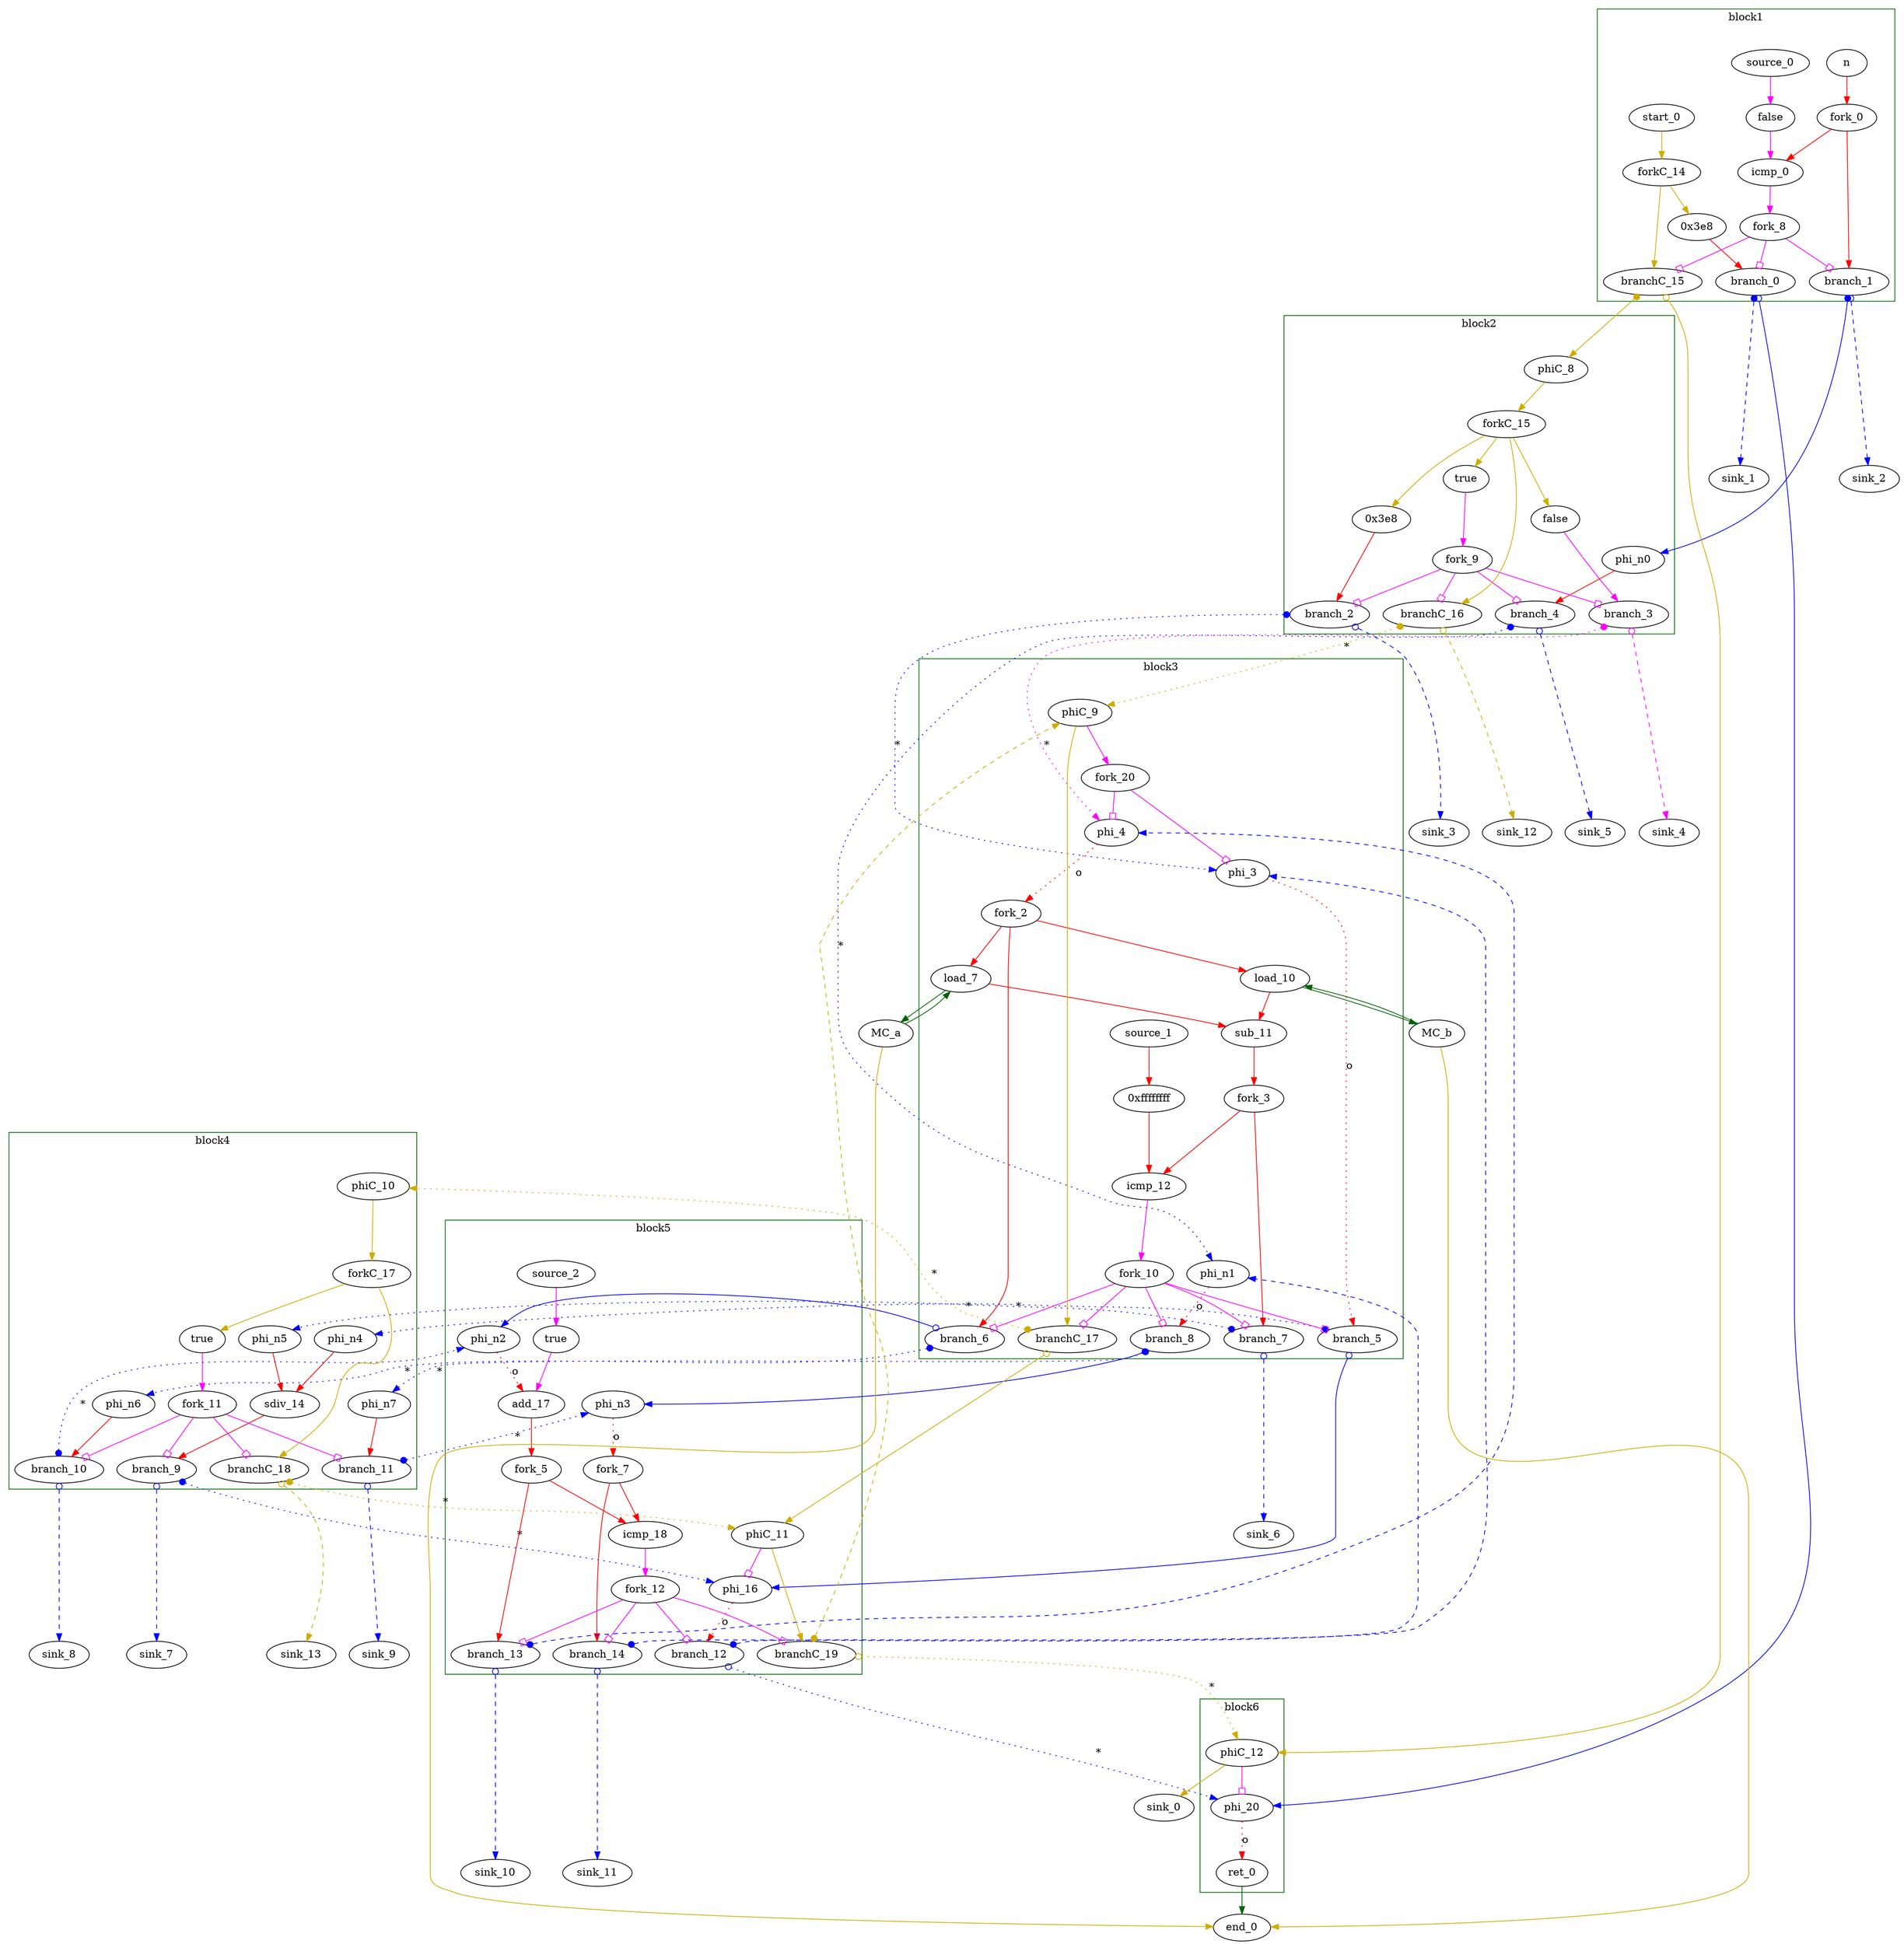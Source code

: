 // Number of blocks: 90
// Number of channels: 129
Digraph G {

  // Blocks
subgraph cluster_1 {
color = "darkgreen"
label = "block1"
  n [type=Entry, in="in1:32", out="out1:32", bbID = 1,  shape=oval];
  cst_0 [type=Constant, in="in1:1", out="out1:1", bbID = 1, value="0x0", label=false,  shape=oval];
  icmp_0 [type=Operator, in="in1:32 in2:32", out="out1:1", op = "icmp_sgt_op", delay=3.439, bbID = 1,  shape=oval];
  cst_5 [type=Constant, in="in1:10", out="out1:10", bbID = 1, value="0x3e8", label="0x3e8",  shape=oval];
  fork_0 [type=Fork, in="in1:32", out="out1:32 out2:32", bbID = 1,  shape=oval];
  branch_0 [type=Branch, in="in1:10 in2?:1", out="out1+:10 out2-:10", bbID = 1,  shape=oval];
  branch_1 [type=Branch, in="in1:32 in2?:1", out="out1+:32 out2-:32", bbID = 1,  shape=oval];
  fork_8 [type=Fork, in="in1:1", out="out1:1 out2:1 out3:1", bbID = 1,  shape=oval];
  start_0 [type=Entry, in="in1:0", out="out1:0", bbID = 1,  shape=oval];
  forkC_14 [type=Fork, in="in1:0", out="out1:0 out2:0", bbID = 1,  shape=oval];
  branchC_15 [type=Branch, in="in1:0 in2?:1", out="out1+:0 out2-:0", bbID = 1,  shape=oval];
  source_0 [type=Source, out="out1:1", bbID = 1,  shape=oval];
}
subgraph cluster_2 {
color = "darkgreen"
label = "block2"
  brCst_block2 [type=Constant, in="in1:1", out="out1:1", bbID = 2, value="0x1", label=true,  shape=oval];
  cst_1 [type=Constant, in="in1:10", out="out1:10", bbID = 2, value="0x3e8", label="0x3e8",  shape=oval];
  cst_2 [type=Constant, in="in1:1", out="out1:1", bbID = 2, value="0x0", label=false,  shape=oval];
  phi_n0 [type=Merge, in="in1:32", out="out1:32", bbID = 2,  shape=oval];
  branch_2 [type=Branch, in="in1:10 in2?:1", out="out1+:10 out2-:10", bbID = 2,  shape=oval];
  branch_3 [type=Branch, in="in1:1 in2?:1", out="out1+:1 out2-:1", bbID = 2,  shape=oval];
  branch_4 [type=Branch, in="in1:32 in2?:1", out="out1+:32 out2-:32", bbID = 2,  shape=oval];
  fork_9 [type=Fork, in="in1:1", out="out1:1 out2:1 out3:1 out4:1", bbID = 2,  shape=oval];
  phiC_8 [type=Merge, in="in1:0", out="out1:0", bbID = 2,  shape=oval];
  forkC_15 [type=Fork, in="in1:0", out="out1:0 out2:0 out3:0 out4:0", bbID = 2,  shape=oval];
  branchC_16 [type=Branch, in="in1:0 in2?:1", out="out1+:0 out2-:0", bbID = 2,  shape=oval];
}
subgraph cluster_3 {
color = "darkgreen"
label = "block3"
  phi_3 [type=Mux, in="in1?:1 in2:32 in3:32", out="out1:32", delay=1.624, bbID = 3,  shape=oval];
  phi_4 [type=Mux, in="in1?:1 in2:31 in3:31", out="out1:31", delay=1.624, bbID = 3,  shape=oval];
  load_7 [type=Operator, in="in1:32 in2:31", out="out1:32 out2:31", op = "mc_load_op", delay=7.999, latency=2, bbID = 3, portID = 0, offset = 0,  shape=oval];
  load_10 [type=Operator, in="in1:32 in2:31", out="out1:32 out2:31", op = "mc_load_op", delay=7.999, latency=2, bbID = 3, portID = 0, offset = 0,  shape=oval];
  sub_11 [type=Operator, in="in1:32 in2:32", out="out1:32", op = "sub_op", delay=2.901, bbID = 3,  shape=oval];
  cst_3 [type=Constant, in="in1:32", out="out1:32", bbID = 3, value="0xffffffff", label="0xffffffff",  shape=oval];
  icmp_12 [type=Operator, in="in1:32 in2:32", out="out1:1", op = "icmp_sgt_op", delay=3.439, bbID = 3,  shape=oval];
  phi_n1 [type=Merge, in="in1:32 in2:32", out="out1:32", delay=1.624, bbID = 3,  shape=oval];
  fork_2 [type=Fork, in="in1:31", out="out1:31 out2:31 out3:31", bbID = 3,  shape=oval];
  fork_3 [type=Fork, in="in1:32", out="out1:32 out2:32", bbID = 3,  shape=oval];
  branch_5 [type=Branch, in="in1:32 in2?:1", out="out1+:32 out2-:32", bbID = 3,  shape=oval];
  branch_6 [type=Branch, in="in1:31 in2?:1", out="out1+:31 out2-:31", bbID = 3,  shape=oval];
  branch_7 [type=Branch, in="in1:32 in2?:1", out="out1+:32 out2-:32", bbID = 3,  shape=oval];
  branch_8 [type=Branch, in="in1:32 in2?:1", out="out1+:32 out2-:32", bbID = 3,  shape=oval];
  fork_10 [type=Fork, in="in1:1", out="out1:1 out2:1 out3:1 out4:1 out5:1", bbID = 3,  shape=oval];
  phiC_9 [type=CntrlMerge, in="in1:0 in2:0", out="out1:0 out2?:1", bbID = 3,  shape=oval];
  branchC_17 [type=Branch, in="in1:0 in2?:1", out="out1+:0 out2-:0", bbID = 3,  shape=oval];
  source_1 [type=Source, out="out1:32", bbID = 3,  shape=oval];
  fork_20 [type=Fork, in="in1:1", out="out1:1 out2:1", bbID = 3,  shape=oval];
}
subgraph cluster_4 {
color = "darkgreen"
label = "block4"
  sdiv_14 [type=Operator, in="in1:32 in2:32", out="out1:32", op = "sdiv_op", delay=9.045, latency=36, bbID = 4,  shape=oval];
  brCst_block4 [type=Constant, in="in1:1", out="out1:1", bbID = 4, value="0x1", label=true,  shape=oval];
  phi_n4 [type=Merge, in="in1:32", out="out1:32", bbID = 4,  shape=oval];
  phi_n5 [type=Merge, in="in1:32", out="out1:32", bbID = 4,  shape=oval];
  phi_n6 [type=Merge, in="in1:31", out="out1:31", bbID = 4,  shape=oval];
  phi_n7 [type=Merge, in="in1:32", out="out1:32", bbID = 4,  shape=oval];
  branch_9 [type=Branch, in="in1:32 in2?:1", out="out1+:32 out2-:32", bbID = 4,  shape=oval];
  branch_10 [type=Branch, in="in1:31 in2?:1", out="out1+:31 out2-:31", bbID = 4,  shape=oval];
  branch_11 [type=Branch, in="in1:32 in2?:1", out="out1+:32 out2-:32", bbID = 4,  shape=oval];
  fork_11 [type=Fork, in="in1:1", out="out1:1 out2:1 out3:1 out4:1", bbID = 4,  shape=oval];
  phiC_10 [type=Merge, in="in1:0", out="out1:0", bbID = 4,  shape=oval];
  forkC_17 [type=Fork, in="in1:0", out="out1:0 out2:0", bbID = 4,  shape=oval];
  branchC_18 [type=Branch, in="in1:0 in2?:1", out="out1+:0 out2-:0", bbID = 4,  shape=oval];
}
subgraph cluster_5 {
color = "darkgreen"
label = "block5"
  phi_16 [type=Mux, in="in1?:1 in2:32 in3:32", out="out1:32", delay=1.624, bbID = 5,  shape=oval];
  cst_4 [type=Constant, in="in1:1", out="out1:1", bbID = 5, value="0x1", label=true,  shape=oval];
  add_17 [type=Operator, in="in1:31 in2:31", out="out1:31", op = "add_op", delay=3.146, bbID = 5,  shape=oval];
  icmp_18 [type=Operator, in="in1:32 in2:32", out="out1:1", op = "icmp_slt_op", delay=3.439, bbID = 5,  shape=oval];
  phi_n2 [type=Merge, in="in1:31 in2:31", out="out1:31", delay=1.624, bbID = 5,  shape=oval];
  phi_n3 [type=Merge, in="in1:32 in2:32", out="out1:32", delay=1.624, bbID = 5,  shape=oval];
  fork_5 [type=Fork, in="in1:31", out="out1:31 out2:31", bbID = 5,  shape=oval];
  fork_7 [type=Fork, in="in1:32", out="out1:32 out2:32", bbID = 5,  shape=oval];
  branch_12 [type=Branch, in="in1:32 in2?:1", out="out1+:32 out2-:32", bbID = 5,  shape=oval];
  branch_13 [type=Branch, in="in1:31 in2?:1", out="out1+:31 out2-:31", bbID = 5,  shape=oval];
  branch_14 [type=Branch, in="in1:32 in2?:1", out="out1+:32 out2-:32", bbID = 5,  shape=oval];
  fork_12 [type=Fork, in="in1:1", out="out1:1 out2:1 out3:1 out4:1", bbID = 5,  shape=oval];
  phiC_11 [type=CntrlMerge, in="in1:0 in2:0", out="out1:0 out2?:1", bbID = 5,  shape=oval];
  branchC_19 [type=Branch, in="in1:0 in2?:1", out="out1+:0 out2-:0", bbID = 5,  shape=oval];
  source_2 [type=Source, out="out1:1", bbID = 5,  shape=oval];
}
subgraph cluster_6 {
color = "darkgreen"
label = "block6"
  phi_20 [type=Mux, in="in1?:1 in2:32 in3:32", out="out1:32", delay=1.624, bbID = 6,  shape=oval];
  ret_0 [type=Operator, in="in1:32", out="out1:32", op = "ret_op", bbID = 6,  shape=oval];
  phiC_12 [type=CntrlMerge, in="in1:0 in2:0", out="out1:0 out2?:1", bbID = 6,  shape=oval];
}
  MC_a [type=MC, in="in1:31*l0a", out="out1:32*l0d out2:0*e", bbID = 0, memory = "a", bbcount = 0, ldcount = 1, stcount = 0, ];
  MC_b [type=MC, in="in1:31*l0a", out="out1:32*l0d out2:0*e", bbID = 0, memory = "b", bbcount = 0, ldcount = 1, stcount = 0, ];
  end_0 [type=Exit, in="in1:0*e in2:0*e in3:32", out="out1:32", bbID = 0,  shape=oval];
  sink_0 [type=Sink, in="in1:0", bbID = 0,  shape=oval];
  sink_1 [type=Sink, in="in1:10", bbID = 0,  shape=oval];
  sink_2 [type=Sink, in="in1:32", bbID = 0,  shape=oval];
  sink_3 [type=Sink, in="in1:10", bbID = 0,  shape=oval];
  sink_4 [type=Sink, in="in1:1", bbID = 0,  shape=oval];
  sink_5 [type=Sink, in="in1:32", bbID = 0,  shape=oval];
  sink_6 [type=Sink, in="in1:32", bbID = 0,  shape=oval];
  sink_7 [type=Sink, in="in1:32", bbID = 0,  shape=oval];
  sink_8 [type=Sink, in="in1:31", bbID = 0,  shape=oval];
  sink_9 [type=Sink, in="in1:32", bbID = 0,  shape=oval];
  sink_10 [type=Sink, in="in1:31", bbID = 0,  shape=oval];
  sink_11 [type=Sink, in="in1:32", bbID = 0,  shape=oval];
  sink_12 [type=Sink, in="in1:0", bbID = 0,  shape=oval];
  sink_13 [type=Sink, in="in1:0", bbID = 0,  shape=oval];

  // Channels
  n -> fork_0 [from=out1, to=in1, arrowhead=normal, color=red];
  cst_0 -> icmp_0 [from=out1, to=in2, arrowhead=normal, color=magenta];
  icmp_0 -> fork_8 [from=out1, to=in1, arrowhead=normal, color=magenta];
  brCst_block2 -> fork_9 [from=out1, to=in1, arrowhead=normal, color=magenta];
  cst_1 -> branch_2 [from=out1, to=in1, arrowhead=normal, color=red];
  phi_3 -> branch_5 [from=out1, to=in1, arrowhead=normal, color=red, slots=1, style=dotted, label="o", transparent=true];
  cst_2 -> branch_3 [from=out1, to=in1, arrowhead=normal, color=magenta];
  phi_4 -> fork_2 [from=out1, to=in1, arrowhead=normal, color=red, slots=1, style=dotted, label="o", transparent=true];
  load_7 -> sub_11 [from=out1, to=in1, arrowhead=normal, color=red];
  load_7 -> MC_a [from=out2, to=in1, arrowhead=normal, color=darkgreen];
  load_10 -> sub_11 [from=out1, to=in2, arrowhead=normal, color=red];
  load_10 -> MC_b [from=out2, to=in1, arrowhead=normal, color=darkgreen];
  sub_11 -> fork_3 [from=out1, to=in1, arrowhead=normal, color=red];
  cst_3 -> icmp_12 [from=out1, to=in2, arrowhead=normal, color=red];
  icmp_12 -> fork_10 [from=out1, to=in1, arrowhead=normal, color=magenta];
  sdiv_14 -> branch_9 [from=out1, to=in1, arrowhead=normal, color=red];
  brCst_block4 -> fork_11 [from=out1, to=in1, arrowhead=normal, color=magenta];
  phi_16 -> branch_12 [from=out1, to=in1, arrowhead=normal, color=red, slots=1, style=dotted, label="o", transparent=true];
  cst_4 -> add_17 [from=out1, to=in2, arrowhead=normal, color=magenta];
  add_17 -> fork_5 [from=out1, to=in1, arrowhead=normal, color=red];
  icmp_18 -> fork_12 [from=out1, to=in1, arrowhead=normal, color=magenta];
  cst_5 -> branch_0 [from=out1, to=in1, arrowhead=normal, color=red];
  phi_20 -> ret_0 [from=out1, to=in1, arrowhead=normal, color=red, slots=1, style=dotted, label="o", transparent=true];
  ret_0 -> end_0 [from=out1, to=in3, arrowhead=normal, color=darkgreen];
  phi_n0 -> branch_4 [from=out1, to=in1, arrowhead=normal, color=red];
  phi_n1 -> branch_8 [from=out1, to=in1, arrowhead=normal, color=red, slots=1, style=dotted, label="o", transparent=true];
  phi_n2 -> add_17 [from=out1, to=in1, arrowhead=normal, color=red, slots=1, style=dotted, label="o", transparent=true];
  phi_n3 -> fork_7 [from=out1, to=in1, arrowhead=normal, color=red, slots=1, style=dotted, label="o", transparent=true];
  phi_n4 -> sdiv_14 [from=out1, to=in1, arrowhead=normal, color=red];
  phi_n5 -> sdiv_14 [from=out1, to=in2, arrowhead=normal, color=red];
  phi_n6 -> branch_10 [from=out1, to=in1, arrowhead=normal, color=red];
  phi_n7 -> branch_11 [from=out1, to=in1, arrowhead=normal, color=red];
  fork_0 -> icmp_0 [from=out1, to=in1, arrowhead=normal, color=red];
  fork_0 -> branch_1 [from=out2, to=in1, arrowhead=normal, color=red];
  fork_2 -> load_7 [from=out1, to=in2, arrowhead=normal, color=red];
  fork_2 -> load_10 [from=out2, to=in2, arrowhead=normal, color=red];
  fork_2 -> branch_6 [from=out3, to=in1, arrowhead=normal, color=red];
  fork_3 -> icmp_12 [from=out1, to=in1, arrowhead=normal, color=red];
  fork_3 -> branch_7 [from=out2, to=in1, arrowhead=normal, color=red];
  fork_5 -> icmp_18 [from=out1, to=in1, arrowhead=normal, color=red];
  fork_5 -> branch_13 [from=out2, to=in1, arrowhead=normal, color=red];
  fork_7 -> icmp_18 [from=out1, to=in2, arrowhead=normal, color=red];
  fork_7 -> branch_14 [from=out2, to=in1, arrowhead=normal, color=red];
  branch_0 -> phi_20 [from=out2, to=in2, dir=both, arrowtail=odot, arrowhead=normal, color=blue];
  branch_0 -> sink_1 [from=out1, to=in1, dir=both, arrowtail=dot, arrowhead=normal, color=blue, style=dashed, minlen = 3];
  branch_1 -> phi_n0 [from=out1, to=in1, dir=both, arrowtail=dot, arrowhead=normal, color=blue];
  branch_1 -> sink_2 [from=out2, to=in1, dir=both, arrowtail=odot, arrowhead=normal, color=blue, style=dashed, minlen = 3];
  fork_8 -> branch_0 [from=out2, to=in2, arrowhead=obox, color=magenta];
  fork_8 -> branch_1 [from=out1, to=in2, arrowhead=obox, color=magenta];
  fork_8 -> branchC_15 [from=out3, to=in2, arrowhead=obox, color=magenta];
  branch_2 -> phi_3 [from=out1, to=in2, dir=both, arrowtail=dot, arrowhead=normal, color=blue, slots=1, style=dotted, label="*", transparent=false];
  branch_2 -> sink_3 [from=out2, to=in1, dir=both, arrowtail=odot, arrowhead=normal, color=blue, style=dashed, minlen = 3];
  branch_3 -> phi_4 [from=out1, to=in2, dir=both, arrowtail=dot, arrowhead=normal, color=magenta, slots=1, style=dotted, label="*", transparent=false];
  branch_3 -> sink_4 [from=out2, to=in1, dir=both, arrowtail=odot, arrowhead=normal, color=magenta, style=dashed, minlen = 3];
  branch_4 -> phi_n1 [from=out1, to=in1, dir=both, arrowtail=dot, arrowhead=normal, color=blue, slots=1, style=dotted, label="*", transparent=false];
  branch_4 -> sink_5 [from=out2, to=in1, dir=both, arrowtail=odot, arrowhead=normal, color=blue, style=dashed, minlen = 3];
  fork_9 -> branch_2 [from=out3, to=in2, arrowhead=obox, color=magenta];
  fork_9 -> branch_3 [from=out2, to=in2, arrowhead=obox, color=magenta];
  fork_9 -> branch_4 [from=out1, to=in2, arrowhead=obox, color=magenta];
  fork_9 -> branchC_16 [from=out4, to=in2, arrowhead=obox, color=magenta];
  branch_5 -> phi_16 [from=out2, to=in2, dir=both, arrowtail=odot, arrowhead=normal, color=blue];
  branch_5 -> phi_n4 [from=out1, to=in1, dir=both, arrowtail=dot, arrowhead=normal, color=blue, slots=1, style=dotted, label="*", transparent=false];
  branch_6 -> phi_n2 [from=out2, to=in1, dir=both, arrowtail=odot, arrowhead=normal, color=blue];
  branch_6 -> phi_n6 [from=out1, to=in1, dir=both, arrowtail=dot, arrowhead=normal, color=blue, slots=1, style=dotted, label="*", transparent=false];
  branch_7 -> phi_n5 [from=out1, to=in1, dir=both, arrowtail=dot, arrowhead=normal, color=blue, slots=1, style=dotted, label="*", transparent=false];
  branch_7 -> sink_6 [from=out2, to=in1, dir=both, arrowtail=odot, arrowhead=normal, color=blue, style=dashed, minlen = 3];
  branch_8 -> phi_n3 [from=out2, to=in1, dir=both, arrowtail=odot, arrowhead=normal, color=blue];
  branch_8 -> phi_n7 [from=out1, to=in1, dir=both, arrowtail=dot, arrowhead=normal, color=blue, slots=1, style=dotted, label="*", transparent=false];
  fork_10 -> branch_5 [from=out4, to=in2, arrowhead=obox, color=magenta];
  fork_10 -> branch_6 [from=out3, to=in2, arrowhead=obox, color=magenta];
  fork_10 -> branch_7 [from=out2, to=in2, arrowhead=obox, color=magenta];
  fork_10 -> branch_8 [from=out1, to=in2, arrowhead=obox, color=magenta];
  fork_10 -> branchC_17 [from=out5, to=in2, arrowhead=obox, color=magenta];
  branch_9 -> phi_16 [from=out1, to=in3, dir=both, arrowtail=dot, arrowhead=normal, color=blue, slots=1, style=dotted, label="*", transparent=false];
  branch_9 -> sink_7 [from=out2, to=in1, dir=both, arrowtail=odot, arrowhead=normal, color=blue, style=dashed, minlen = 3];
  branch_10 -> phi_n2 [from=out1, to=in2, dir=both, arrowtail=dot, arrowhead=normal, color=blue, slots=1, style=dotted, label="*", transparent=false];
  branch_10 -> sink_8 [from=out2, to=in1, dir=both, arrowtail=odot, arrowhead=normal, color=blue, style=dashed, minlen = 3];
  branch_11 -> phi_n3 [from=out1, to=in2, dir=both, arrowtail=dot, arrowhead=normal, color=blue, slots=1, style=dotted, label="*", transparent=false];
  branch_11 -> sink_9 [from=out2, to=in1, dir=both, arrowtail=odot, arrowhead=normal, color=blue, style=dashed, minlen = 3];
  fork_11 -> branch_9 [from=out3, to=in2, arrowhead=obox, color=magenta];
  fork_11 -> branch_10 [from=out2, to=in2, arrowhead=obox, color=magenta];
  fork_11 -> branch_11 [from=out1, to=in2, arrowhead=obox, color=magenta];
  fork_11 -> branchC_18 [from=out4, to=in2, arrowhead=obox, color=magenta];
  branch_12 -> phi_3 [from=out1, to=in3, dir=both, arrowtail=dot, arrowhead=normal, color=blue, style=dashed, minlen = 3];
  branch_12 -> phi_20 [from=out2, to=in3, dir=both, arrowtail=odot, arrowhead=normal, color=blue, slots=1, style=dotted, label="*", transparent=false];
  branch_13 -> phi_4 [from=out1, to=in3, dir=both, arrowtail=dot, arrowhead=normal, color=blue, style=dashed, minlen = 3];
  branch_13 -> sink_10 [from=out2, to=in1, dir=both, arrowtail=odot, arrowhead=normal, color=blue, style=dashed, minlen = 3];
  branch_14 -> phi_n1 [from=out1, to=in2, dir=both, arrowtail=dot, arrowhead=normal, color=blue, style=dashed, minlen = 3];
  branch_14 -> sink_11 [from=out2, to=in1, dir=both, arrowtail=odot, arrowhead=normal, color=blue, style=dashed, minlen = 3];
  fork_12 -> branch_12 [from=out3, to=in2, arrowhead=obox, color=magenta];
  fork_12 -> branch_13 [from=out2, to=in2, arrowhead=obox, color=magenta];
  fork_12 -> branch_14 [from=out1, to=in2, arrowhead=obox, color=magenta];
  fork_12 -> branchC_19 [from=out4, to=in2, arrowhead=obox, color=magenta];
  MC_a -> load_7 [from=out1, to=in1, arrowhead=normal, color=darkgreen];
  MC_a -> end_0 [from=out2, to=in1, arrowhead=normal, color=gold3];
  MC_b -> load_10 [from=out1, to=in1, arrowhead=normal, color=darkgreen];
  MC_b -> end_0 [from=out2, to=in2, arrowhead=normal, color=gold3];
  start_0 -> forkC_14 [from=out1, to=in1, arrowhead=normal, color=gold3];
  forkC_14 -> cst_5 [from=out1, to=in1, arrowhead=normal, color=gold3];
  forkC_14 -> branchC_15 [from=out2, to=in1, arrowhead=normal, color=gold3];
  branchC_15 -> phiC_8 [from=out1, to=in1, dir=both, arrowtail=dot, arrowhead=normal, color=gold3];
  branchC_15 -> phiC_12 [from=out2, to=in1, dir=both, arrowtail=odot, arrowhead=normal, color=gold3];
  phiC_8 -> forkC_15 [from=out1, to=in1, arrowhead=normal, color=gold3];
  forkC_15 -> brCst_block2 [from=out4, to=in1, arrowhead=normal, color=gold3];
  forkC_15 -> cst_1 [from=out1, to=in1, arrowhead=normal, color=gold3];
  forkC_15 -> cst_2 [from=out2, to=in1, arrowhead=normal, color=gold3];
  forkC_15 -> branchC_16 [from=out3, to=in1, arrowhead=normal, color=gold3];
  branchC_16 -> phiC_9 [from=out1, to=in1, dir=both, arrowtail=dot, arrowhead=normal, color=gold3, slots=1, style=dotted, label="*", transparent=false];
  branchC_16 -> sink_12 [from=out2, to=in1, dir=both, arrowtail=odot, arrowhead=normal, color=gold3, style=dashed, minlen = 3];
  phiC_9 -> branchC_17 [from=out1, to=in1, arrowhead=normal, color=gold3];
  phiC_9 -> fork_20 [from=out2, to=in1, arrowhead=normal, color=magenta];
  branchC_17 -> phiC_10 [from=out1, to=in1, dir=both, arrowtail=dot, arrowhead=normal, color=gold3, slots=1, style=dotted, label="*", transparent=false];
  branchC_17 -> phiC_11 [from=out2, to=in1, dir=both, arrowtail=odot, arrowhead=normal, color=gold3];
  phiC_10 -> forkC_17 [from=out1, to=in1, arrowhead=normal, color=gold3];
  forkC_17 -> brCst_block4 [from=out2, to=in1, arrowhead=normal, color=gold3];
  forkC_17 -> branchC_18 [from=out1, to=in1, arrowhead=normal, color=gold3];
  branchC_18 -> phiC_11 [from=out1, to=in2, dir=both, arrowtail=dot, arrowhead=normal, color=gold3, slots=1, style=dotted, label="*", transparent=false];
  branchC_18 -> sink_13 [from=out2, to=in1, dir=both, arrowtail=odot, arrowhead=normal, color=gold3, style=dashed, minlen = 3];
  phiC_11 -> phi_16 [from=out2, to=in1, arrowhead=obox, color=magenta];
  phiC_11 -> branchC_19 [from=out1, to=in1, arrowhead=normal, color=gold3];
  branchC_19 -> phiC_9 [from=out1, to=in2, dir=both, arrowtail=dot, arrowhead=normal, color=gold3, style=dashed, minlen = 3];
  branchC_19 -> phiC_12 [from=out2, to=in2, dir=both, arrowtail=odot, arrowhead=normal, color=gold3, slots=1, style=dotted, label="*", transparent=false];
  phiC_12 -> phi_20 [from=out2, to=in1, arrowhead=obox, color=magenta];
  phiC_12 -> sink_0 [from=out1, to=in1, arrowhead=normal, color=gold3];
  source_0 -> cst_0 [from=out1, to=in1, arrowhead=normal, color=magenta];
  source_1 -> cst_3 [from=out1, to=in1, arrowhead=normal, color=red];
  source_2 -> cst_4 [from=out1, to=in1, arrowhead=normal, color=magenta];
  fork_20 -> phi_3 [from=out1, to=in1, arrowhead=obox, color=magenta];
  fork_20 -> phi_4 [from=out2, to=in1, arrowhead=obox, color=magenta];
}

